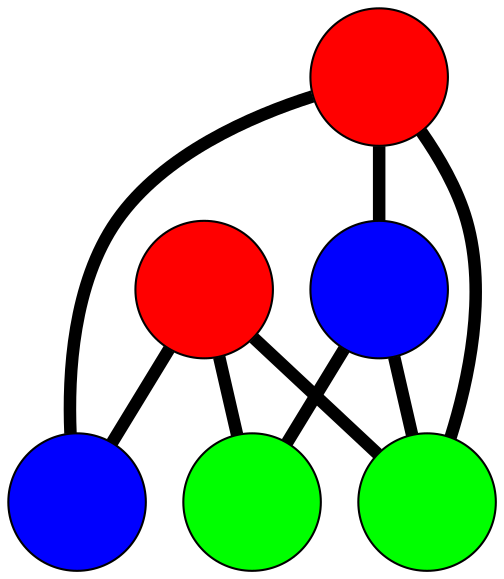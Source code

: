 graph G {
	graph [bb="-130.72,-130.9,135.69,132.07",
		overlap=false,
		sep=0.0,
		splines=true
	];
	node [color=black,
		fixedsize=true,
		fontname="Latin Modern Math",
		fontsize=42,
		height=.92,
		label="\N",
		penwidth=1,
		shape=circle,
		width=.92
	];
	edge [color=black,
		penwidth=6,
		style=bold
	];
	0	 [fillcolor=red,
		height=0.91667,
		label="",
		pos="-97.723,-14.542",
		style=filled,
		width=0.91667];
	2	 [fillcolor=blue,
		height=0.91667,
		label="",
		pos="-7.289,-97.903",
		style=filled,
		width=0.91667];
	0 -- 2	 [pos="-73.011,-37.321 -60.146,-49.18 -44.472,-63.628 -31.657,-75.441"];
	3	 [fillcolor=blue,
		height=0.91667,
		label="",
		pos="-52.12,99.072",
		style=filled,
		width=0.91667];
	0 -- 3	 [pos="-85.382,16.203 -78.893,32.37 -70.961,52.132 -64.47,68.302"];
	5	 [fillcolor=green,
		height=0.91667,
		label="",
		pos="-8.2556,-7.4779",
		style=filled,
		width=0.91667];
	0 -- 5	 [pos="-64.663,-11.932 -56.997,-11.327 -48.84,-10.682 -41.18,-10.078"];
	1	 [fillcolor=red,
		height=0.91667,
		label="",
		pos="62.698,66.53",
		style=filled,
		width=0.91667];
	1 -- 3	 [pos="30.715,75.594 14.79,80.108 -4.4065,85.549 -20.308,90.056"];
	4	 [fillcolor=green,
		height=0.91667,
		label="",
		pos="102.69,-45.678",
		style=filled,
		width=0.91667];
	1 -- 4	 [pos="73.838,35.273 79.384,19.71 86.07,0.95032 91.609,-14.59"];
	1 -- 5	 [pos="39.857,42.706 31.836,34.339 22.823,24.939 14.786,16.555"];
	2 -- 4	 [pos="22.763,-83.632 38.281,-76.263 57.161,-67.298 72.673,-59.932"];
	2 -- 5	 [pos="-7.6435,-64.745 -7.7275,-56.882 -7.8172,-48.494 -7.9012,-40.631"];
}
